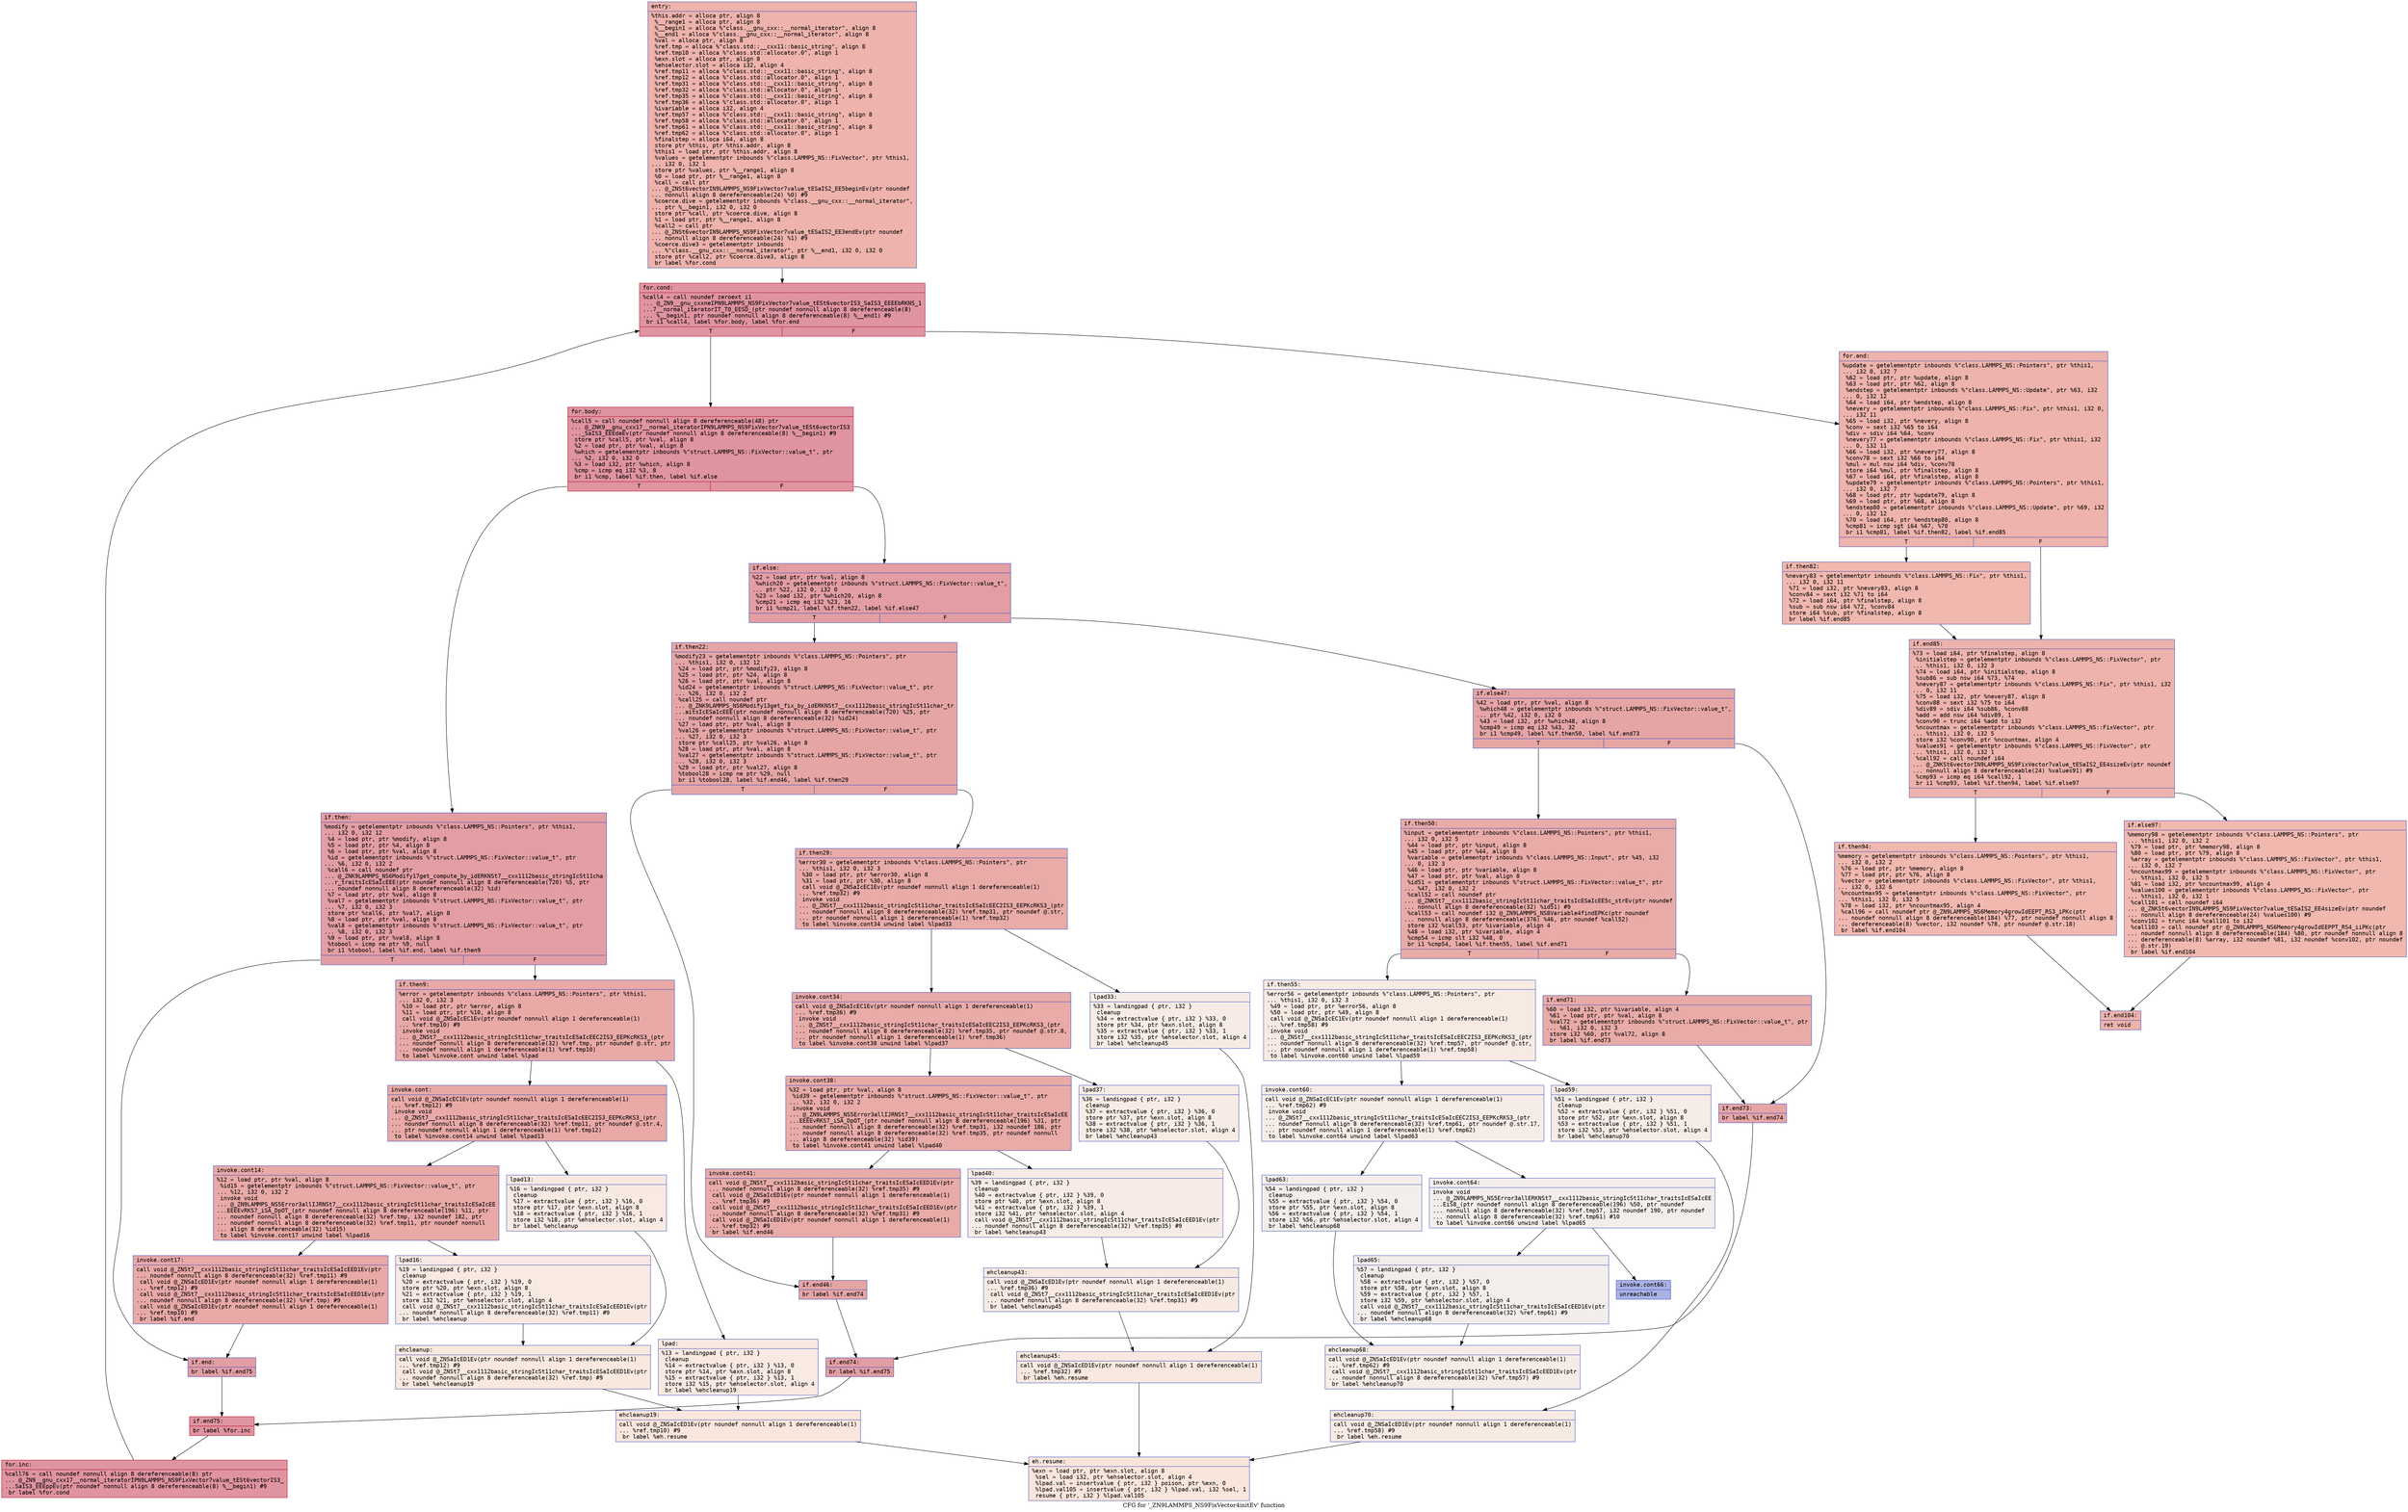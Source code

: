 digraph "CFG for '_ZN9LAMMPS_NS9FixVector4initEv' function" {
	label="CFG for '_ZN9LAMMPS_NS9FixVector4initEv' function";

	Node0x56349570a850 [shape=record,color="#3d50c3ff", style=filled, fillcolor="#d6524470" fontname="Courier",label="{entry:\l|  %this.addr = alloca ptr, align 8\l  %__range1 = alloca ptr, align 8\l  %__begin1 = alloca %\"class.__gnu_cxx::__normal_iterator\", align 8\l  %__end1 = alloca %\"class.__gnu_cxx::__normal_iterator\", align 8\l  %val = alloca ptr, align 8\l  %ref.tmp = alloca %\"class.std::__cxx11::basic_string\", align 8\l  %ref.tmp10 = alloca %\"class.std::allocator.0\", align 1\l  %exn.slot = alloca ptr, align 8\l  %ehselector.slot = alloca i32, align 4\l  %ref.tmp11 = alloca %\"class.std::__cxx11::basic_string\", align 8\l  %ref.tmp12 = alloca %\"class.std::allocator.0\", align 1\l  %ref.tmp31 = alloca %\"class.std::__cxx11::basic_string\", align 8\l  %ref.tmp32 = alloca %\"class.std::allocator.0\", align 1\l  %ref.tmp35 = alloca %\"class.std::__cxx11::basic_string\", align 8\l  %ref.tmp36 = alloca %\"class.std::allocator.0\", align 1\l  %ivariable = alloca i32, align 4\l  %ref.tmp57 = alloca %\"class.std::__cxx11::basic_string\", align 8\l  %ref.tmp58 = alloca %\"class.std::allocator.0\", align 1\l  %ref.tmp61 = alloca %\"class.std::__cxx11::basic_string\", align 8\l  %ref.tmp62 = alloca %\"class.std::allocator.0\", align 1\l  %finalstep = alloca i64, align 8\l  store ptr %this, ptr %this.addr, align 8\l  %this1 = load ptr, ptr %this.addr, align 8\l  %values = getelementptr inbounds %\"class.LAMMPS_NS::FixVector\", ptr %this1,\l... i32 0, i32 1\l  store ptr %values, ptr %__range1, align 8\l  %0 = load ptr, ptr %__range1, align 8\l  %call = call ptr\l... @_ZNSt6vectorIN9LAMMPS_NS9FixVector7value_tESaIS2_EE5beginEv(ptr noundef\l... nonnull align 8 dereferenceable(24) %0) #9\l  %coerce.dive = getelementptr inbounds %\"class.__gnu_cxx::__normal_iterator\",\l... ptr %__begin1, i32 0, i32 0\l  store ptr %call, ptr %coerce.dive, align 8\l  %1 = load ptr, ptr %__range1, align 8\l  %call2 = call ptr\l... @_ZNSt6vectorIN9LAMMPS_NS9FixVector7value_tESaIS2_EE3endEv(ptr noundef\l... nonnull align 8 dereferenceable(24) %1) #9\l  %coerce.dive3 = getelementptr inbounds\l... %\"class.__gnu_cxx::__normal_iterator\", ptr %__end1, i32 0, i32 0\l  store ptr %call2, ptr %coerce.dive3, align 8\l  br label %for.cond\l}"];
	Node0x56349570a850 -> Node0x56349570b020[tooltip="entry -> for.cond\nProbability 100.00%" ];
	Node0x56349570b020 [shape=record,color="#b70d28ff", style=filled, fillcolor="#b70d2870" fontname="Courier",label="{for.cond:\l|  %call4 = call noundef zeroext i1\l... @_ZN9__gnu_cxxneIPN9LAMMPS_NS9FixVector7value_tESt6vectorIS3_SaIS3_EEEEbRKNS_1\l...7__normal_iteratorIT_T0_EESD_(ptr noundef nonnull align 8 dereferenceable(8)\l... %__begin1, ptr noundef nonnull align 8 dereferenceable(8) %__end1) #9\l  br i1 %call4, label %for.body, label %for.end\l|{<s0>T|<s1>F}}"];
	Node0x56349570b020:s0 -> Node0x56349570c5a0[tooltip="for.cond -> for.body\nProbability 96.88%" ];
	Node0x56349570b020:s1 -> Node0x56349570c620[tooltip="for.cond -> for.end\nProbability 3.12%" ];
	Node0x56349570c5a0 [shape=record,color="#b70d28ff", style=filled, fillcolor="#b70d2870" fontname="Courier",label="{for.body:\l|  %call5 = call noundef nonnull align 8 dereferenceable(48) ptr\l... @_ZNK9__gnu_cxx17__normal_iteratorIPN9LAMMPS_NS9FixVector7value_tESt6vectorIS3\l..._SaIS3_EEEdeEv(ptr noundef nonnull align 8 dereferenceable(8) %__begin1) #9\l  store ptr %call5, ptr %val, align 8\l  %2 = load ptr, ptr %val, align 8\l  %which = getelementptr inbounds %\"struct.LAMMPS_NS::FixVector::value_t\", ptr\l... %2, i32 0, i32 0\l  %3 = load i32, ptr %which, align 8\l  %cmp = icmp eq i32 %3, 8\l  br i1 %cmp, label %if.then, label %if.else\l|{<s0>T|<s1>F}}"];
	Node0x56349570c5a0:s0 -> Node0x56349570cb60[tooltip="for.body -> if.then\nProbability 50.00%" ];
	Node0x56349570c5a0:s1 -> Node0x56349570cbd0[tooltip="for.body -> if.else\nProbability 50.00%" ];
	Node0x56349570cb60 [shape=record,color="#3d50c3ff", style=filled, fillcolor="#be242e70" fontname="Courier",label="{if.then:\l|  %modify = getelementptr inbounds %\"class.LAMMPS_NS::Pointers\", ptr %this1,\l... i32 0, i32 12\l  %4 = load ptr, ptr %modify, align 8\l  %5 = load ptr, ptr %4, align 8\l  %6 = load ptr, ptr %val, align 8\l  %id = getelementptr inbounds %\"struct.LAMMPS_NS::FixVector::value_t\", ptr\l... %6, i32 0, i32 2\l  %call6 = call noundef ptr\l... @_ZNK9LAMMPS_NS6Modify17get_compute_by_idERKNSt7__cxx1112basic_stringIcSt11cha\l...r_traitsIcESaIcEEE(ptr noundef nonnull align 8 dereferenceable(720) %5, ptr\l... noundef nonnull align 8 dereferenceable(32) %id)\l  %7 = load ptr, ptr %val, align 8\l  %val7 = getelementptr inbounds %\"struct.LAMMPS_NS::FixVector::value_t\", ptr\l... %7, i32 0, i32 3\l  store ptr %call6, ptr %val7, align 8\l  %8 = load ptr, ptr %val, align 8\l  %val8 = getelementptr inbounds %\"struct.LAMMPS_NS::FixVector::value_t\", ptr\l... %8, i32 0, i32 3\l  %9 = load ptr, ptr %val8, align 8\l  %tobool = icmp ne ptr %9, null\l  br i1 %tobool, label %if.end, label %if.then9\l|{<s0>T|<s1>F}}"];
	Node0x56349570cb60:s0 -> Node0x56349570d5f0[tooltip="if.then -> if.end\nProbability 62.50%" ];
	Node0x56349570cb60:s1 -> Node0x56349570d660[tooltip="if.then -> if.then9\nProbability 37.50%" ];
	Node0x56349570d660 [shape=record,color="#3d50c3ff", style=filled, fillcolor="#ca3b3770" fontname="Courier",label="{if.then9:\l|  %error = getelementptr inbounds %\"class.LAMMPS_NS::Pointers\", ptr %this1,\l... i32 0, i32 3\l  %10 = load ptr, ptr %error, align 8\l  %11 = load ptr, ptr %10, align 8\l  call void @_ZNSaIcEC1Ev(ptr noundef nonnull align 1 dereferenceable(1)\l... %ref.tmp10) #9\l  invoke void\l... @_ZNSt7__cxx1112basic_stringIcSt11char_traitsIcESaIcEEC2IS3_EEPKcRKS3_(ptr\l... noundef nonnull align 8 dereferenceable(32) %ref.tmp, ptr noundef @.str, ptr\l... noundef nonnull align 1 dereferenceable(1) %ref.tmp10)\l          to label %invoke.cont unwind label %lpad\l}"];
	Node0x56349570d660 -> Node0x56349570daf0[tooltip="if.then9 -> invoke.cont\nProbability 100.00%" ];
	Node0x56349570d660 -> Node0x56349570db70[tooltip="if.then9 -> lpad\nProbability 0.00%" ];
	Node0x56349570daf0 [shape=record,color="#3d50c3ff", style=filled, fillcolor="#ca3b3770" fontname="Courier",label="{invoke.cont:\l|  call void @_ZNSaIcEC1Ev(ptr noundef nonnull align 1 dereferenceable(1)\l... %ref.tmp12) #9\l  invoke void\l... @_ZNSt7__cxx1112basic_stringIcSt11char_traitsIcESaIcEEC2IS3_EEPKcRKS3_(ptr\l... noundef nonnull align 8 dereferenceable(32) %ref.tmp11, ptr noundef @.str.4,\l... ptr noundef nonnull align 1 dereferenceable(1) %ref.tmp12)\l          to label %invoke.cont14 unwind label %lpad13\l}"];
	Node0x56349570daf0 -> Node0x56349570e4b0[tooltip="invoke.cont -> invoke.cont14\nProbability 100.00%" ];
	Node0x56349570daf0 -> Node0x56349570e500[tooltip="invoke.cont -> lpad13\nProbability 0.00%" ];
	Node0x56349570e4b0 [shape=record,color="#3d50c3ff", style=filled, fillcolor="#ca3b3770" fontname="Courier",label="{invoke.cont14:\l|  %12 = load ptr, ptr %val, align 8\l  %id15 = getelementptr inbounds %\"struct.LAMMPS_NS::FixVector::value_t\", ptr\l... %12, i32 0, i32 2\l  invoke void\l... @_ZN9LAMMPS_NS5Error3allIJRNSt7__cxx1112basic_stringIcSt11char_traitsIcESaIcEE\l...EEEEvRKS7_iSA_DpOT_(ptr noundef nonnull align 8 dereferenceable(196) %11, ptr\l... noundef nonnull align 8 dereferenceable(32) %ref.tmp, i32 noundef 182, ptr\l... noundef nonnull align 8 dereferenceable(32) %ref.tmp11, ptr noundef nonnull\l... align 8 dereferenceable(32) %id15)\l          to label %invoke.cont17 unwind label %lpad16\l}"];
	Node0x56349570e4b0 -> Node0x56349570e460[tooltip="invoke.cont14 -> invoke.cont17\nProbability 100.00%" ];
	Node0x56349570e4b0 -> Node0x56349570e900[tooltip="invoke.cont14 -> lpad16\nProbability 0.00%" ];
	Node0x56349570e460 [shape=record,color="#3d50c3ff", style=filled, fillcolor="#ca3b3770" fontname="Courier",label="{invoke.cont17:\l|  call void @_ZNSt7__cxx1112basic_stringIcSt11char_traitsIcESaIcEED1Ev(ptr\l... noundef nonnull align 8 dereferenceable(32) %ref.tmp11) #9\l  call void @_ZNSaIcED1Ev(ptr noundef nonnull align 1 dereferenceable(1)\l... %ref.tmp12) #9\l  call void @_ZNSt7__cxx1112basic_stringIcSt11char_traitsIcESaIcEED1Ev(ptr\l... noundef nonnull align 8 dereferenceable(32) %ref.tmp) #9\l  call void @_ZNSaIcED1Ev(ptr noundef nonnull align 1 dereferenceable(1)\l... %ref.tmp10) #9\l  br label %if.end\l}"];
	Node0x56349570e460 -> Node0x56349570d5f0[tooltip="invoke.cont17 -> if.end\nProbability 100.00%" ];
	Node0x56349570db70 [shape=record,color="#3d50c3ff", style=filled, fillcolor="#efcebd70" fontname="Courier",label="{lpad:\l|  %13 = landingpad \{ ptr, i32 \}\l          cleanup\l  %14 = extractvalue \{ ptr, i32 \} %13, 0\l  store ptr %14, ptr %exn.slot, align 8\l  %15 = extractvalue \{ ptr, i32 \} %13, 1\l  store i32 %15, ptr %ehselector.slot, align 4\l  br label %ehcleanup19\l}"];
	Node0x56349570db70 -> Node0x56349570f250[tooltip="lpad -> ehcleanup19\nProbability 100.00%" ];
	Node0x56349570e500 [shape=record,color="#3d50c3ff", style=filled, fillcolor="#efcebd70" fontname="Courier",label="{lpad13:\l|  %16 = landingpad \{ ptr, i32 \}\l          cleanup\l  %17 = extractvalue \{ ptr, i32 \} %16, 0\l  store ptr %17, ptr %exn.slot, align 8\l  %18 = extractvalue \{ ptr, i32 \} %16, 1\l  store i32 %18, ptr %ehselector.slot, align 4\l  br label %ehcleanup\l}"];
	Node0x56349570e500 -> Node0x56349570f550[tooltip="lpad13 -> ehcleanup\nProbability 100.00%" ];
	Node0x56349570e900 [shape=record,color="#3d50c3ff", style=filled, fillcolor="#efcebd70" fontname="Courier",label="{lpad16:\l|  %19 = landingpad \{ ptr, i32 \}\l          cleanup\l  %20 = extractvalue \{ ptr, i32 \} %19, 0\l  store ptr %20, ptr %exn.slot, align 8\l  %21 = extractvalue \{ ptr, i32 \} %19, 1\l  store i32 %21, ptr %ehselector.slot, align 4\l  call void @_ZNSt7__cxx1112basic_stringIcSt11char_traitsIcESaIcEED1Ev(ptr\l... noundef nonnull align 8 dereferenceable(32) %ref.tmp11) #9\l  br label %ehcleanup\l}"];
	Node0x56349570e900 -> Node0x56349570f550[tooltip="lpad16 -> ehcleanup\nProbability 100.00%" ];
	Node0x56349570f550 [shape=record,color="#3d50c3ff", style=filled, fillcolor="#f2cab570" fontname="Courier",label="{ehcleanup:\l|  call void @_ZNSaIcED1Ev(ptr noundef nonnull align 1 dereferenceable(1)\l... %ref.tmp12) #9\l  call void @_ZNSt7__cxx1112basic_stringIcSt11char_traitsIcESaIcEED1Ev(ptr\l... noundef nonnull align 8 dereferenceable(32) %ref.tmp) #9\l  br label %ehcleanup19\l}"];
	Node0x56349570f550 -> Node0x56349570f250[tooltip="ehcleanup -> ehcleanup19\nProbability 100.00%" ];
	Node0x56349570f250 [shape=record,color="#3d50c3ff", style=filled, fillcolor="#f3c7b170" fontname="Courier",label="{ehcleanup19:\l|  call void @_ZNSaIcED1Ev(ptr noundef nonnull align 1 dereferenceable(1)\l... %ref.tmp10) #9\l  br label %eh.resume\l}"];
	Node0x56349570f250 -> Node0x56349570fe60[tooltip="ehcleanup19 -> eh.resume\nProbability 100.00%" ];
	Node0x56349570d5f0 [shape=record,color="#3d50c3ff", style=filled, fillcolor="#be242e70" fontname="Courier",label="{if.end:\l|  br label %if.end75\l}"];
	Node0x56349570d5f0 -> Node0x56349570ff20[tooltip="if.end -> if.end75\nProbability 100.00%" ];
	Node0x56349570cbd0 [shape=record,color="#3d50c3ff", style=filled, fillcolor="#be242e70" fontname="Courier",label="{if.else:\l|  %22 = load ptr, ptr %val, align 8\l  %which20 = getelementptr inbounds %\"struct.LAMMPS_NS::FixVector::value_t\",\l... ptr %22, i32 0, i32 0\l  %23 = load i32, ptr %which20, align 8\l  %cmp21 = icmp eq i32 %23, 16\l  br i1 %cmp21, label %if.then22, label %if.else47\l|{<s0>T|<s1>F}}"];
	Node0x56349570cbd0:s0 -> Node0x563495710280[tooltip="if.else -> if.then22\nProbability 50.00%" ];
	Node0x56349570cbd0:s1 -> Node0x563495710300[tooltip="if.else -> if.else47\nProbability 50.00%" ];
	Node0x563495710280 [shape=record,color="#3d50c3ff", style=filled, fillcolor="#c5333470" fontname="Courier",label="{if.then22:\l|  %modify23 = getelementptr inbounds %\"class.LAMMPS_NS::Pointers\", ptr\l... %this1, i32 0, i32 12\l  %24 = load ptr, ptr %modify23, align 8\l  %25 = load ptr, ptr %24, align 8\l  %26 = load ptr, ptr %val, align 8\l  %id24 = getelementptr inbounds %\"struct.LAMMPS_NS::FixVector::value_t\", ptr\l... %26, i32 0, i32 2\l  %call25 = call noundef ptr\l... @_ZNK9LAMMPS_NS6Modify13get_fix_by_idERKNSt7__cxx1112basic_stringIcSt11char_tr\l...aitsIcESaIcEEE(ptr noundef nonnull align 8 dereferenceable(720) %25, ptr\l... noundef nonnull align 8 dereferenceable(32) %id24)\l  %27 = load ptr, ptr %val, align 8\l  %val26 = getelementptr inbounds %\"struct.LAMMPS_NS::FixVector::value_t\", ptr\l... %27, i32 0, i32 3\l  store ptr %call25, ptr %val26, align 8\l  %28 = load ptr, ptr %val, align 8\l  %val27 = getelementptr inbounds %\"struct.LAMMPS_NS::FixVector::value_t\", ptr\l... %28, i32 0, i32 3\l  %29 = load ptr, ptr %val27, align 8\l  %tobool28 = icmp ne ptr %29, null\l  br i1 %tobool28, label %if.end46, label %if.then29\l|{<s0>T|<s1>F}}"];
	Node0x563495710280:s0 -> Node0x563495710e30[tooltip="if.then22 -> if.end46\nProbability 62.50%" ];
	Node0x563495710280:s1 -> Node0x563495710eb0[tooltip="if.then22 -> if.then29\nProbability 37.50%" ];
	Node0x563495710eb0 [shape=record,color="#3d50c3ff", style=filled, fillcolor="#cc403a70" fontname="Courier",label="{if.then29:\l|  %error30 = getelementptr inbounds %\"class.LAMMPS_NS::Pointers\", ptr\l... %this1, i32 0, i32 3\l  %30 = load ptr, ptr %error30, align 8\l  %31 = load ptr, ptr %30, align 8\l  call void @_ZNSaIcEC1Ev(ptr noundef nonnull align 1 dereferenceable(1)\l... %ref.tmp32) #9\l  invoke void\l... @_ZNSt7__cxx1112basic_stringIcSt11char_traitsIcESaIcEEC2IS3_EEPKcRKS3_(ptr\l... noundef nonnull align 8 dereferenceable(32) %ref.tmp31, ptr noundef @.str,\l... ptr noundef nonnull align 1 dereferenceable(1) %ref.tmp32)\l          to label %invoke.cont34 unwind label %lpad33\l}"];
	Node0x563495710eb0 -> Node0x5634957113a0[tooltip="if.then29 -> invoke.cont34\nProbability 100.00%" ];
	Node0x563495710eb0 -> Node0x563495711420[tooltip="if.then29 -> lpad33\nProbability 0.00%" ];
	Node0x5634957113a0 [shape=record,color="#3d50c3ff", style=filled, fillcolor="#cc403a70" fontname="Courier",label="{invoke.cont34:\l|  call void @_ZNSaIcEC1Ev(ptr noundef nonnull align 1 dereferenceable(1)\l... %ref.tmp36) #9\l  invoke void\l... @_ZNSt7__cxx1112basic_stringIcSt11char_traitsIcESaIcEEC2IS3_EEPKcRKS3_(ptr\l... noundef nonnull align 8 dereferenceable(32) %ref.tmp35, ptr noundef @.str.8,\l... ptr noundef nonnull align 1 dereferenceable(1) %ref.tmp36)\l          to label %invoke.cont38 unwind label %lpad37\l}"];
	Node0x5634957113a0 -> Node0x5634957117a0[tooltip="invoke.cont34 -> invoke.cont38\nProbability 100.00%" ];
	Node0x5634957113a0 -> Node0x5634957117f0[tooltip="invoke.cont34 -> lpad37\nProbability 0.00%" ];
	Node0x5634957117a0 [shape=record,color="#3d50c3ff", style=filled, fillcolor="#cc403a70" fontname="Courier",label="{invoke.cont38:\l|  %32 = load ptr, ptr %val, align 8\l  %id39 = getelementptr inbounds %\"struct.LAMMPS_NS::FixVector::value_t\", ptr\l... %32, i32 0, i32 2\l  invoke void\l... @_ZN9LAMMPS_NS5Error3allIJRNSt7__cxx1112basic_stringIcSt11char_traitsIcESaIcEE\l...EEEEvRKS7_iSA_DpOT_(ptr noundef nonnull align 8 dereferenceable(196) %31, ptr\l... noundef nonnull align 8 dereferenceable(32) %ref.tmp31, i32 noundef 186, ptr\l... noundef nonnull align 8 dereferenceable(32) %ref.tmp35, ptr noundef nonnull\l... align 8 dereferenceable(32) %id39)\l          to label %invoke.cont41 unwind label %lpad40\l}"];
	Node0x5634957117a0 -> Node0x563495711750[tooltip="invoke.cont38 -> invoke.cont41\nProbability 100.00%" ];
	Node0x5634957117a0 -> Node0x563495711bf0[tooltip="invoke.cont38 -> lpad40\nProbability 0.00%" ];
	Node0x563495711750 [shape=record,color="#3d50c3ff", style=filled, fillcolor="#cc403a70" fontname="Courier",label="{invoke.cont41:\l|  call void @_ZNSt7__cxx1112basic_stringIcSt11char_traitsIcESaIcEED1Ev(ptr\l... noundef nonnull align 8 dereferenceable(32) %ref.tmp35) #9\l  call void @_ZNSaIcED1Ev(ptr noundef nonnull align 1 dereferenceable(1)\l... %ref.tmp36) #9\l  call void @_ZNSt7__cxx1112basic_stringIcSt11char_traitsIcESaIcEED1Ev(ptr\l... noundef nonnull align 8 dereferenceable(32) %ref.tmp31) #9\l  call void @_ZNSaIcED1Ev(ptr noundef nonnull align 1 dereferenceable(1)\l... %ref.tmp32) #9\l  br label %if.end46\l}"];
	Node0x563495711750 -> Node0x563495710e30[tooltip="invoke.cont41 -> if.end46\nProbability 100.00%" ];
	Node0x563495711420 [shape=record,color="#3d50c3ff", style=filled, fillcolor="#ecd3c570" fontname="Courier",label="{lpad33:\l|  %33 = landingpad \{ ptr, i32 \}\l          cleanup\l  %34 = extractvalue \{ ptr, i32 \} %33, 0\l  store ptr %34, ptr %exn.slot, align 8\l  %35 = extractvalue \{ ptr, i32 \} %33, 1\l  store i32 %35, ptr %ehselector.slot, align 4\l  br label %ehcleanup45\l}"];
	Node0x563495711420 -> Node0x563495712540[tooltip="lpad33 -> ehcleanup45\nProbability 100.00%" ];
	Node0x5634957117f0 [shape=record,color="#3d50c3ff", style=filled, fillcolor="#ecd3c570" fontname="Courier",label="{lpad37:\l|  %36 = landingpad \{ ptr, i32 \}\l          cleanup\l  %37 = extractvalue \{ ptr, i32 \} %36, 0\l  store ptr %37, ptr %exn.slot, align 8\l  %38 = extractvalue \{ ptr, i32 \} %36, 1\l  store i32 %38, ptr %ehselector.slot, align 4\l  br label %ehcleanup43\l}"];
	Node0x5634957117f0 -> Node0x563495712840[tooltip="lpad37 -> ehcleanup43\nProbability 100.00%" ];
	Node0x563495711bf0 [shape=record,color="#3d50c3ff", style=filled, fillcolor="#ecd3c570" fontname="Courier",label="{lpad40:\l|  %39 = landingpad \{ ptr, i32 \}\l          cleanup\l  %40 = extractvalue \{ ptr, i32 \} %39, 0\l  store ptr %40, ptr %exn.slot, align 8\l  %41 = extractvalue \{ ptr, i32 \} %39, 1\l  store i32 %41, ptr %ehselector.slot, align 4\l  call void @_ZNSt7__cxx1112basic_stringIcSt11char_traitsIcESaIcEED1Ev(ptr\l... noundef nonnull align 8 dereferenceable(32) %ref.tmp35) #9\l  br label %ehcleanup43\l}"];
	Node0x563495711bf0 -> Node0x563495712840[tooltip="lpad40 -> ehcleanup43\nProbability 100.00%" ];
	Node0x563495712840 [shape=record,color="#3d50c3ff", style=filled, fillcolor="#efcebd70" fontname="Courier",label="{ehcleanup43:\l|  call void @_ZNSaIcED1Ev(ptr noundef nonnull align 1 dereferenceable(1)\l... %ref.tmp36) #9\l  call void @_ZNSt7__cxx1112basic_stringIcSt11char_traitsIcESaIcEED1Ev(ptr\l... noundef nonnull align 8 dereferenceable(32) %ref.tmp31) #9\l  br label %ehcleanup45\l}"];
	Node0x563495712840 -> Node0x563495712540[tooltip="ehcleanup43 -> ehcleanup45\nProbability 100.00%" ];
	Node0x563495712540 [shape=record,color="#3d50c3ff", style=filled, fillcolor="#f1ccb870" fontname="Courier",label="{ehcleanup45:\l|  call void @_ZNSaIcED1Ev(ptr noundef nonnull align 1 dereferenceable(1)\l... %ref.tmp32) #9\l  br label %eh.resume\l}"];
	Node0x563495712540 -> Node0x56349570fe60[tooltip="ehcleanup45 -> eh.resume\nProbability 100.00%" ];
	Node0x563495710e30 [shape=record,color="#3d50c3ff", style=filled, fillcolor="#c5333470" fontname="Courier",label="{if.end46:\l|  br label %if.end74\l}"];
	Node0x563495710e30 -> Node0x5634957131c0[tooltip="if.end46 -> if.end74\nProbability 100.00%" ];
	Node0x563495710300 [shape=record,color="#3d50c3ff", style=filled, fillcolor="#c5333470" fontname="Courier",label="{if.else47:\l|  %42 = load ptr, ptr %val, align 8\l  %which48 = getelementptr inbounds %\"struct.LAMMPS_NS::FixVector::value_t\",\l... ptr %42, i32 0, i32 0\l  %43 = load i32, ptr %which48, align 8\l  %cmp49 = icmp eq i32 %43, 32\l  br i1 %cmp49, label %if.then50, label %if.end73\l|{<s0>T|<s1>F}}"];
	Node0x563495710300:s0 -> Node0x5634957134f0[tooltip="if.else47 -> if.then50\nProbability 50.00%" ];
	Node0x563495710300:s1 -> Node0x563495713570[tooltip="if.else47 -> if.end73\nProbability 50.00%" ];
	Node0x5634957134f0 [shape=record,color="#3d50c3ff", style=filled, fillcolor="#cc403a70" fontname="Courier",label="{if.then50:\l|  %input = getelementptr inbounds %\"class.LAMMPS_NS::Pointers\", ptr %this1,\l... i32 0, i32 5\l  %44 = load ptr, ptr %input, align 8\l  %45 = load ptr, ptr %44, align 8\l  %variable = getelementptr inbounds %\"class.LAMMPS_NS::Input\", ptr %45, i32\l... 0, i32 3\l  %46 = load ptr, ptr %variable, align 8\l  %47 = load ptr, ptr %val, align 8\l  %id51 = getelementptr inbounds %\"struct.LAMMPS_NS::FixVector::value_t\", ptr\l... %47, i32 0, i32 2\l  %call52 = call noundef ptr\l... @_ZNKSt7__cxx1112basic_stringIcSt11char_traitsIcESaIcEE5c_strEv(ptr noundef\l... nonnull align 8 dereferenceable(32) %id51) #9\l  %call53 = call noundef i32 @_ZN9LAMMPS_NS8Variable4findEPKc(ptr noundef\l... nonnull align 8 dereferenceable(376) %46, ptr noundef %call52)\l  store i32 %call53, ptr %ivariable, align 4\l  %48 = load i32, ptr %ivariable, align 4\l  %cmp54 = icmp slt i32 %48, 0\l  br i1 %cmp54, label %if.then55, label %if.end71\l|{<s0>T|<s1>F}}"];
	Node0x5634957134f0:s0 -> Node0x5634957147f0[tooltip="if.then50 -> if.then55\nProbability 0.00%" ];
	Node0x5634957134f0:s1 -> Node0x563495714840[tooltip="if.then50 -> if.end71\nProbability 100.00%" ];
	Node0x5634957147f0 [shape=record,color="#3d50c3ff", style=filled, fillcolor="#eed0c070" fontname="Courier",label="{if.then55:\l|  %error56 = getelementptr inbounds %\"class.LAMMPS_NS::Pointers\", ptr\l... %this1, i32 0, i32 3\l  %49 = load ptr, ptr %error56, align 8\l  %50 = load ptr, ptr %49, align 8\l  call void @_ZNSaIcEC1Ev(ptr noundef nonnull align 1 dereferenceable(1)\l... %ref.tmp58) #9\l  invoke void\l... @_ZNSt7__cxx1112basic_stringIcSt11char_traitsIcESaIcEEC2IS3_EEPKcRKS3_(ptr\l... noundef nonnull align 8 dereferenceable(32) %ref.tmp57, ptr noundef @.str,\l... ptr noundef nonnull align 1 dereferenceable(1) %ref.tmp58)\l          to label %invoke.cont60 unwind label %lpad59\l}"];
	Node0x5634957147f0 -> Node0x563495714ca0[tooltip="if.then55 -> invoke.cont60\nProbability 50.00%" ];
	Node0x5634957147f0 -> Node0x563495714d20[tooltip="if.then55 -> lpad59\nProbability 50.00%" ];
	Node0x563495714ca0 [shape=record,color="#3d50c3ff", style=filled, fillcolor="#ead5c970" fontname="Courier",label="{invoke.cont60:\l|  call void @_ZNSaIcEC1Ev(ptr noundef nonnull align 1 dereferenceable(1)\l... %ref.tmp62) #9\l  invoke void\l... @_ZNSt7__cxx1112basic_stringIcSt11char_traitsIcESaIcEEC2IS3_EEPKcRKS3_(ptr\l... noundef nonnull align 8 dereferenceable(32) %ref.tmp61, ptr noundef @.str.17,\l... ptr noundef nonnull align 1 dereferenceable(1) %ref.tmp62)\l          to label %invoke.cont64 unwind label %lpad63\l}"];
	Node0x563495714ca0 -> Node0x5634957150a0[tooltip="invoke.cont60 -> invoke.cont64\nProbability 50.00%" ];
	Node0x563495714ca0 -> Node0x56349570dbc0[tooltip="invoke.cont60 -> lpad63\nProbability 50.00%" ];
	Node0x5634957150a0 [shape=record,color="#3d50c3ff", style=filled, fillcolor="#e5d8d170" fontname="Courier",label="{invoke.cont64:\l|  invoke void\l... @_ZN9LAMMPS_NS5Error3allERKNSt7__cxx1112basic_stringIcSt11char_traitsIcESaIcEE\l...EiS8_(ptr noundef nonnull align 8 dereferenceable(196) %50, ptr noundef\l... nonnull align 8 dereferenceable(32) %ref.tmp57, i32 noundef 190, ptr noundef\l... nonnull align 8 dereferenceable(32) %ref.tmp61) #10\l          to label %invoke.cont66 unwind label %lpad65\l}"];
	Node0x5634957150a0 -> Node0x563495715050[tooltip="invoke.cont64 -> invoke.cont66\nProbability 0.00%" ];
	Node0x5634957150a0 -> Node0x56349570dee0[tooltip="invoke.cont64 -> lpad65\nProbability 100.00%" ];
	Node0x563495715050 [shape=record,color="#3d50c3ff", style=filled, fillcolor="#3d50c370" fontname="Courier",label="{invoke.cont66:\l|  unreachable\l}"];
	Node0x563495714d20 [shape=record,color="#3d50c3ff", style=filled, fillcolor="#ead5c970" fontname="Courier",label="{lpad59:\l|  %51 = landingpad \{ ptr, i32 \}\l          cleanup\l  %52 = extractvalue \{ ptr, i32 \} %51, 0\l  store ptr %52, ptr %exn.slot, align 8\l  %53 = extractvalue \{ ptr, i32 \} %51, 1\l  store i32 %53, ptr %ehselector.slot, align 4\l  br label %ehcleanup70\l}"];
	Node0x563495714d20 -> Node0x563495716010[tooltip="lpad59 -> ehcleanup70\nProbability 100.00%" ];
	Node0x56349570dbc0 [shape=record,color="#3d50c3ff", style=filled, fillcolor="#e5d8d170" fontname="Courier",label="{lpad63:\l|  %54 = landingpad \{ ptr, i32 \}\l          cleanup\l  %55 = extractvalue \{ ptr, i32 \} %54, 0\l  store ptr %55, ptr %exn.slot, align 8\l  %56 = extractvalue \{ ptr, i32 \} %54, 1\l  store i32 %56, ptr %ehselector.slot, align 4\l  br label %ehcleanup68\l}"];
	Node0x56349570dbc0 -> Node0x563495716330[tooltip="lpad63 -> ehcleanup68\nProbability 100.00%" ];
	Node0x56349570dee0 [shape=record,color="#3d50c3ff", style=filled, fillcolor="#e5d8d170" fontname="Courier",label="{lpad65:\l|  %57 = landingpad \{ ptr, i32 \}\l          cleanup\l  %58 = extractvalue \{ ptr, i32 \} %57, 0\l  store ptr %58, ptr %exn.slot, align 8\l  %59 = extractvalue \{ ptr, i32 \} %57, 1\l  store i32 %59, ptr %ehselector.slot, align 4\l  call void @_ZNSt7__cxx1112basic_stringIcSt11char_traitsIcESaIcEED1Ev(ptr\l... noundef nonnull align 8 dereferenceable(32) %ref.tmp61) #9\l  br label %ehcleanup68\l}"];
	Node0x56349570dee0 -> Node0x563495716330[tooltip="lpad65 -> ehcleanup68\nProbability 100.00%" ];
	Node0x563495716330 [shape=record,color="#3d50c3ff", style=filled, fillcolor="#ead5c970" fontname="Courier",label="{ehcleanup68:\l|  call void @_ZNSaIcED1Ev(ptr noundef nonnull align 1 dereferenceable(1)\l... %ref.tmp62) #9\l  call void @_ZNSt7__cxx1112basic_stringIcSt11char_traitsIcESaIcEED1Ev(ptr\l... noundef nonnull align 8 dereferenceable(32) %ref.tmp57) #9\l  br label %ehcleanup70\l}"];
	Node0x563495716330 -> Node0x563495716010[tooltip="ehcleanup68 -> ehcleanup70\nProbability 100.00%" ];
	Node0x563495716010 [shape=record,color="#3d50c3ff", style=filled, fillcolor="#eed0c070" fontname="Courier",label="{ehcleanup70:\l|  call void @_ZNSaIcED1Ev(ptr noundef nonnull align 1 dereferenceable(1)\l... %ref.tmp58) #9\l  br label %eh.resume\l}"];
	Node0x563495716010 -> Node0x56349570fe60[tooltip="ehcleanup70 -> eh.resume\nProbability 100.00%" ];
	Node0x563495714840 [shape=record,color="#3d50c3ff", style=filled, fillcolor="#cc403a70" fontname="Courier",label="{if.end71:\l|  %60 = load i32, ptr %ivariable, align 4\l  %61 = load ptr, ptr %val, align 8\l  %val72 = getelementptr inbounds %\"struct.LAMMPS_NS::FixVector::value_t\", ptr\l... %61, i32 0, i32 3\l  store i32 %60, ptr %val72, align 8\l  br label %if.end73\l}"];
	Node0x563495714840 -> Node0x563495713570[tooltip="if.end71 -> if.end73\nProbability 100.00%" ];
	Node0x563495713570 [shape=record,color="#3d50c3ff", style=filled, fillcolor="#c5333470" fontname="Courier",label="{if.end73:\l|  br label %if.end74\l}"];
	Node0x563495713570 -> Node0x5634957131c0[tooltip="if.end73 -> if.end74\nProbability 100.00%" ];
	Node0x5634957131c0 [shape=record,color="#3d50c3ff", style=filled, fillcolor="#be242e70" fontname="Courier",label="{if.end74:\l|  br label %if.end75\l}"];
	Node0x5634957131c0 -> Node0x56349570ff20[tooltip="if.end74 -> if.end75\nProbability 100.00%" ];
	Node0x56349570ff20 [shape=record,color="#b70d28ff", style=filled, fillcolor="#b70d2870" fontname="Courier",label="{if.end75:\l|  br label %for.inc\l}"];
	Node0x56349570ff20 -> Node0x563495717030[tooltip="if.end75 -> for.inc\nProbability 100.00%" ];
	Node0x563495717030 [shape=record,color="#b70d28ff", style=filled, fillcolor="#b70d2870" fontname="Courier",label="{for.inc:\l|  %call76 = call noundef nonnull align 8 dereferenceable(8) ptr\l... @_ZN9__gnu_cxx17__normal_iteratorIPN9LAMMPS_NS9FixVector7value_tESt6vectorIS3_\l...SaIS3_EEEppEv(ptr noundef nonnull align 8 dereferenceable(8) %__begin1) #9\l  br label %for.cond\l}"];
	Node0x563495717030 -> Node0x56349570b020[tooltip="for.inc -> for.cond\nProbability 100.00%" ];
	Node0x56349570c620 [shape=record,color="#3d50c3ff", style=filled, fillcolor="#d6524470" fontname="Courier",label="{for.end:\l|  %update = getelementptr inbounds %\"class.LAMMPS_NS::Pointers\", ptr %this1,\l... i32 0, i32 7\l  %62 = load ptr, ptr %update, align 8\l  %63 = load ptr, ptr %62, align 8\l  %endstep = getelementptr inbounds %\"class.LAMMPS_NS::Update\", ptr %63, i32\l... 0, i32 12\l  %64 = load i64, ptr %endstep, align 8\l  %nevery = getelementptr inbounds %\"class.LAMMPS_NS::Fix\", ptr %this1, i32 0,\l... i32 11\l  %65 = load i32, ptr %nevery, align 8\l  %conv = sext i32 %65 to i64\l  %div = sdiv i64 %64, %conv\l  %nevery77 = getelementptr inbounds %\"class.LAMMPS_NS::Fix\", ptr %this1, i32\l... 0, i32 11\l  %66 = load i32, ptr %nevery77, align 8\l  %conv78 = sext i32 %66 to i64\l  %mul = mul nsw i64 %div, %conv78\l  store i64 %mul, ptr %finalstep, align 8\l  %67 = load i64, ptr %finalstep, align 8\l  %update79 = getelementptr inbounds %\"class.LAMMPS_NS::Pointers\", ptr %this1,\l... i32 0, i32 7\l  %68 = load ptr, ptr %update79, align 8\l  %69 = load ptr, ptr %68, align 8\l  %endstep80 = getelementptr inbounds %\"class.LAMMPS_NS::Update\", ptr %69, i32\l... 0, i32 12\l  %70 = load i64, ptr %endstep80, align 8\l  %cmp81 = icmp sgt i64 %67, %70\l  br i1 %cmp81, label %if.then82, label %if.end85\l|{<s0>T|<s1>F}}"];
	Node0x56349570c620:s0 -> Node0x563495718040[tooltip="for.end -> if.then82\nProbability 50.00%" ];
	Node0x56349570c620:s1 -> Node0x5634957180c0[tooltip="for.end -> if.end85\nProbability 50.00%" ];
	Node0x563495718040 [shape=record,color="#3d50c3ff", style=filled, fillcolor="#dc5d4a70" fontname="Courier",label="{if.then82:\l|  %nevery83 = getelementptr inbounds %\"class.LAMMPS_NS::Fix\", ptr %this1,\l... i32 0, i32 11\l  %71 = load i32, ptr %nevery83, align 8\l  %conv84 = sext i32 %71 to i64\l  %72 = load i64, ptr %finalstep, align 8\l  %sub = sub nsw i64 %72, %conv84\l  store i64 %sub, ptr %finalstep, align 8\l  br label %if.end85\l}"];
	Node0x563495718040 -> Node0x5634957180c0[tooltip="if.then82 -> if.end85\nProbability 100.00%" ];
	Node0x5634957180c0 [shape=record,color="#3d50c3ff", style=filled, fillcolor="#d6524470" fontname="Courier",label="{if.end85:\l|  %73 = load i64, ptr %finalstep, align 8\l  %initialstep = getelementptr inbounds %\"class.LAMMPS_NS::FixVector\", ptr\l... %this1, i32 0, i32 3\l  %74 = load i64, ptr %initialstep, align 8\l  %sub86 = sub nsw i64 %73, %74\l  %nevery87 = getelementptr inbounds %\"class.LAMMPS_NS::Fix\", ptr %this1, i32\l... 0, i32 11\l  %75 = load i32, ptr %nevery87, align 8\l  %conv88 = sext i32 %75 to i64\l  %div89 = sdiv i64 %sub86, %conv88\l  %add = add nsw i64 %div89, 1\l  %conv90 = trunc i64 %add to i32\l  %ncountmax = getelementptr inbounds %\"class.LAMMPS_NS::FixVector\", ptr\l... %this1, i32 0, i32 5\l  store i32 %conv90, ptr %ncountmax, align 4\l  %values91 = getelementptr inbounds %\"class.LAMMPS_NS::FixVector\", ptr\l... %this1, i32 0, i32 1\l  %call92 = call noundef i64\l... @_ZNKSt6vectorIN9LAMMPS_NS9FixVector7value_tESaIS2_EE4sizeEv(ptr noundef\l... nonnull align 8 dereferenceable(24) %values91) #9\l  %cmp93 = icmp eq i64 %call92, 1\l  br i1 %cmp93, label %if.then94, label %if.else97\l|{<s0>T|<s1>F}}"];
	Node0x5634957180c0:s0 -> Node0x563495718f40[tooltip="if.end85 -> if.then94\nProbability 50.00%" ];
	Node0x5634957180c0:s1 -> Node0x5634957191a0[tooltip="if.end85 -> if.else97\nProbability 50.00%" ];
	Node0x563495718f40 [shape=record,color="#3d50c3ff", style=filled, fillcolor="#dc5d4a70" fontname="Courier",label="{if.then94:\l|  %memory = getelementptr inbounds %\"class.LAMMPS_NS::Pointers\", ptr %this1,\l... i32 0, i32 2\l  %76 = load ptr, ptr %memory, align 8\l  %77 = load ptr, ptr %76, align 8\l  %vector = getelementptr inbounds %\"class.LAMMPS_NS::FixVector\", ptr %this1,\l... i32 0, i32 6\l  %ncountmax95 = getelementptr inbounds %\"class.LAMMPS_NS::FixVector\", ptr\l... %this1, i32 0, i32 5\l  %78 = load i32, ptr %ncountmax95, align 4\l  %call96 = call noundef ptr @_ZN9LAMMPS_NS6Memory4growIdEEPT_RS3_iPKc(ptr\l... noundef nonnull align 8 dereferenceable(184) %77, ptr noundef nonnull align 8\l... dereferenceable(8) %vector, i32 noundef %78, ptr noundef @.str.18)\l  br label %if.end104\l}"];
	Node0x563495718f40 -> Node0x563495719980[tooltip="if.then94 -> if.end104\nProbability 100.00%" ];
	Node0x5634957191a0 [shape=record,color="#3d50c3ff", style=filled, fillcolor="#dc5d4a70" fontname="Courier",label="{if.else97:\l|  %memory98 = getelementptr inbounds %\"class.LAMMPS_NS::Pointers\", ptr\l... %this1, i32 0, i32 2\l  %79 = load ptr, ptr %memory98, align 8\l  %80 = load ptr, ptr %79, align 8\l  %array = getelementptr inbounds %\"class.LAMMPS_NS::FixVector\", ptr %this1,\l... i32 0, i32 7\l  %ncountmax99 = getelementptr inbounds %\"class.LAMMPS_NS::FixVector\", ptr\l... %this1, i32 0, i32 5\l  %81 = load i32, ptr %ncountmax99, align 4\l  %values100 = getelementptr inbounds %\"class.LAMMPS_NS::FixVector\", ptr\l... %this1, i32 0, i32 1\l  %call101 = call noundef i64\l... @_ZNKSt6vectorIN9LAMMPS_NS9FixVector7value_tESaIS2_EE4sizeEv(ptr noundef\l... nonnull align 8 dereferenceable(24) %values100) #9\l  %conv102 = trunc i64 %call101 to i32\l  %call103 = call noundef ptr @_ZN9LAMMPS_NS6Memory4growIdEEPPT_RS4_iiPKc(ptr\l... noundef nonnull align 8 dereferenceable(184) %80, ptr noundef nonnull align 8\l... dereferenceable(8) %array, i32 noundef %81, i32 noundef %conv102, ptr noundef\l... @.str.19)\l  br label %if.end104\l}"];
	Node0x5634957191a0 -> Node0x563495719980[tooltip="if.else97 -> if.end104\nProbability 100.00%" ];
	Node0x563495719980 [shape=record,color="#3d50c3ff", style=filled, fillcolor="#d6524470" fontname="Courier",label="{if.end104:\l|  ret void\l}"];
	Node0x56349570fe60 [shape=record,color="#3d50c3ff", style=filled, fillcolor="#f4c5ad70" fontname="Courier",label="{eh.resume:\l|  %exn = load ptr, ptr %exn.slot, align 8\l  %sel = load i32, ptr %ehselector.slot, align 4\l  %lpad.val = insertvalue \{ ptr, i32 \} poison, ptr %exn, 0\l  %lpad.val105 = insertvalue \{ ptr, i32 \} %lpad.val, i32 %sel, 1\l  resume \{ ptr, i32 \} %lpad.val105\l}"];
}

